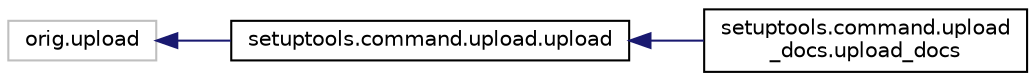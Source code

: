 digraph "Graphical Class Hierarchy"
{
 // LATEX_PDF_SIZE
  edge [fontname="Helvetica",fontsize="10",labelfontname="Helvetica",labelfontsize="10"];
  node [fontname="Helvetica",fontsize="10",shape=record];
  rankdir="LR";
  Node14449 [label="orig.upload",height=0.2,width=0.4,color="grey75", fillcolor="white", style="filled",tooltip=" "];
  Node14449 -> Node0 [dir="back",color="midnightblue",fontsize="10",style="solid",fontname="Helvetica"];
  Node0 [label="setuptools.command.upload.upload",height=0.2,width=0.4,color="black", fillcolor="white", style="filled",URL="$classsetuptools_1_1command_1_1upload_1_1upload.html",tooltip=" "];
  Node0 -> Node1 [dir="back",color="midnightblue",fontsize="10",style="solid",fontname="Helvetica"];
  Node1 [label="setuptools.command.upload\l_docs.upload_docs",height=0.2,width=0.4,color="black", fillcolor="white", style="filled",URL="$classsetuptools_1_1command_1_1upload__docs_1_1upload__docs.html",tooltip=" "];
}
